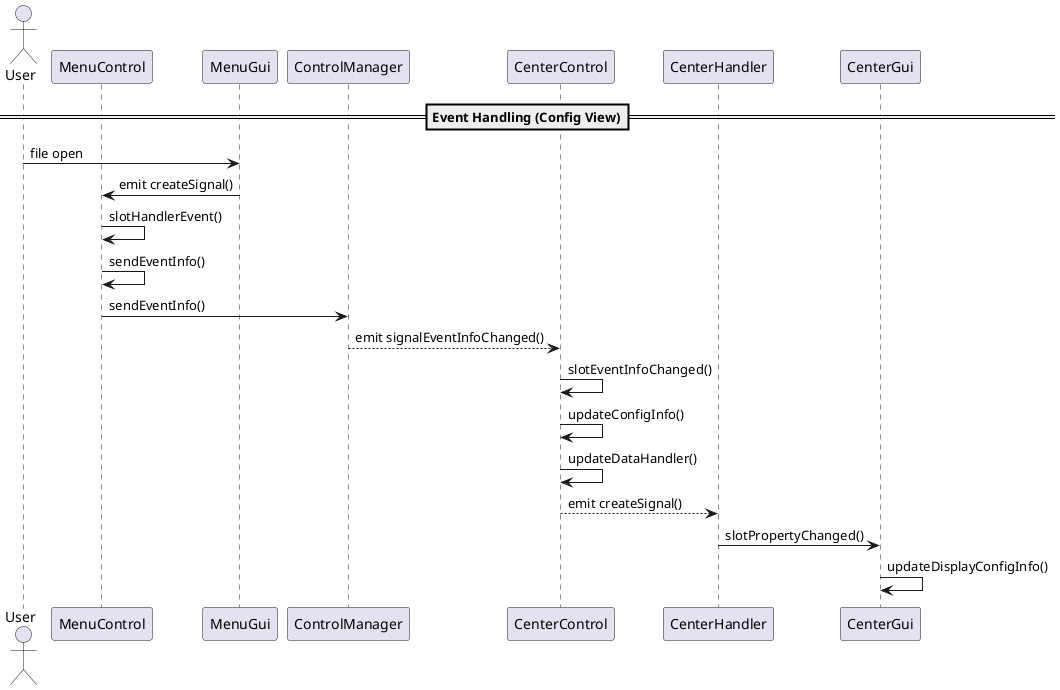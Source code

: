 @startuml

== Event Handling (Config View)==

actor User order 10

' participant MenuHandler order 30
participant MenuControl order 20
participant MenuGui order 40

participant ControlManager order 50

participant CenterHandler order 60
participant CenterControl order 50
participant CenterGui order 70




User -> MenuGui: file open

MenuGui -> MenuControl: emit createSignal()
MenuControl -> MenuControl: slotHandlerEvent()
MenuControl -> MenuControl: sendEventInfo()
MenuControl -> ControlManager: sendEventInfo()
ControlManager --> CenterControl: emit signalEventInfoChanged()
CenterControl -> CenterControl: slotEventInfoChanged()
CenterControl -> CenterControl: updateConfigInfo()
CenterControl -> CenterControl: updateDataHandler()
CenterControl --> CenterHandler: emit createSignal()
CenterHandler -> CenterGui: slotPropertyChanged()
CenterGui -> CenterGui: updateDisplayConfigInfo()



@enduml
